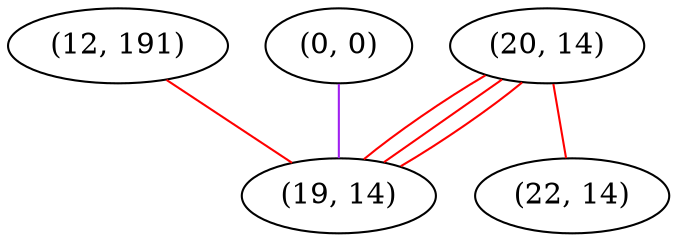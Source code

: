 graph "" {
"(12, 191)";
"(0, 0)";
"(20, 14)";
"(19, 14)";
"(22, 14)";
"(12, 191)" -- "(19, 14)"  [color=red, key=0, weight=1];
"(0, 0)" -- "(19, 14)"  [color=purple, key=0, weight=4];
"(20, 14)" -- "(19, 14)"  [color=red, key=0, weight=1];
"(20, 14)" -- "(19, 14)"  [color=red, key=1, weight=1];
"(20, 14)" -- "(19, 14)"  [color=red, key=2, weight=1];
"(20, 14)" -- "(22, 14)"  [color=red, key=0, weight=1];
}
